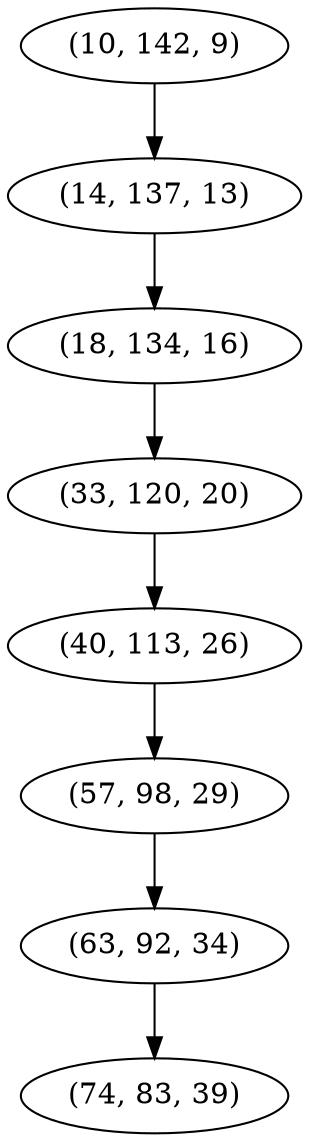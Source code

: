 digraph tree {
    "(10, 142, 9)";
    "(14, 137, 13)";
    "(18, 134, 16)";
    "(33, 120, 20)";
    "(40, 113, 26)";
    "(57, 98, 29)";
    "(63, 92, 34)";
    "(74, 83, 39)";
    "(10, 142, 9)" -> "(14, 137, 13)";
    "(14, 137, 13)" -> "(18, 134, 16)";
    "(18, 134, 16)" -> "(33, 120, 20)";
    "(33, 120, 20)" -> "(40, 113, 26)";
    "(40, 113, 26)" -> "(57, 98, 29)";
    "(57, 98, 29)" -> "(63, 92, 34)";
    "(63, 92, 34)" -> "(74, 83, 39)";
}
